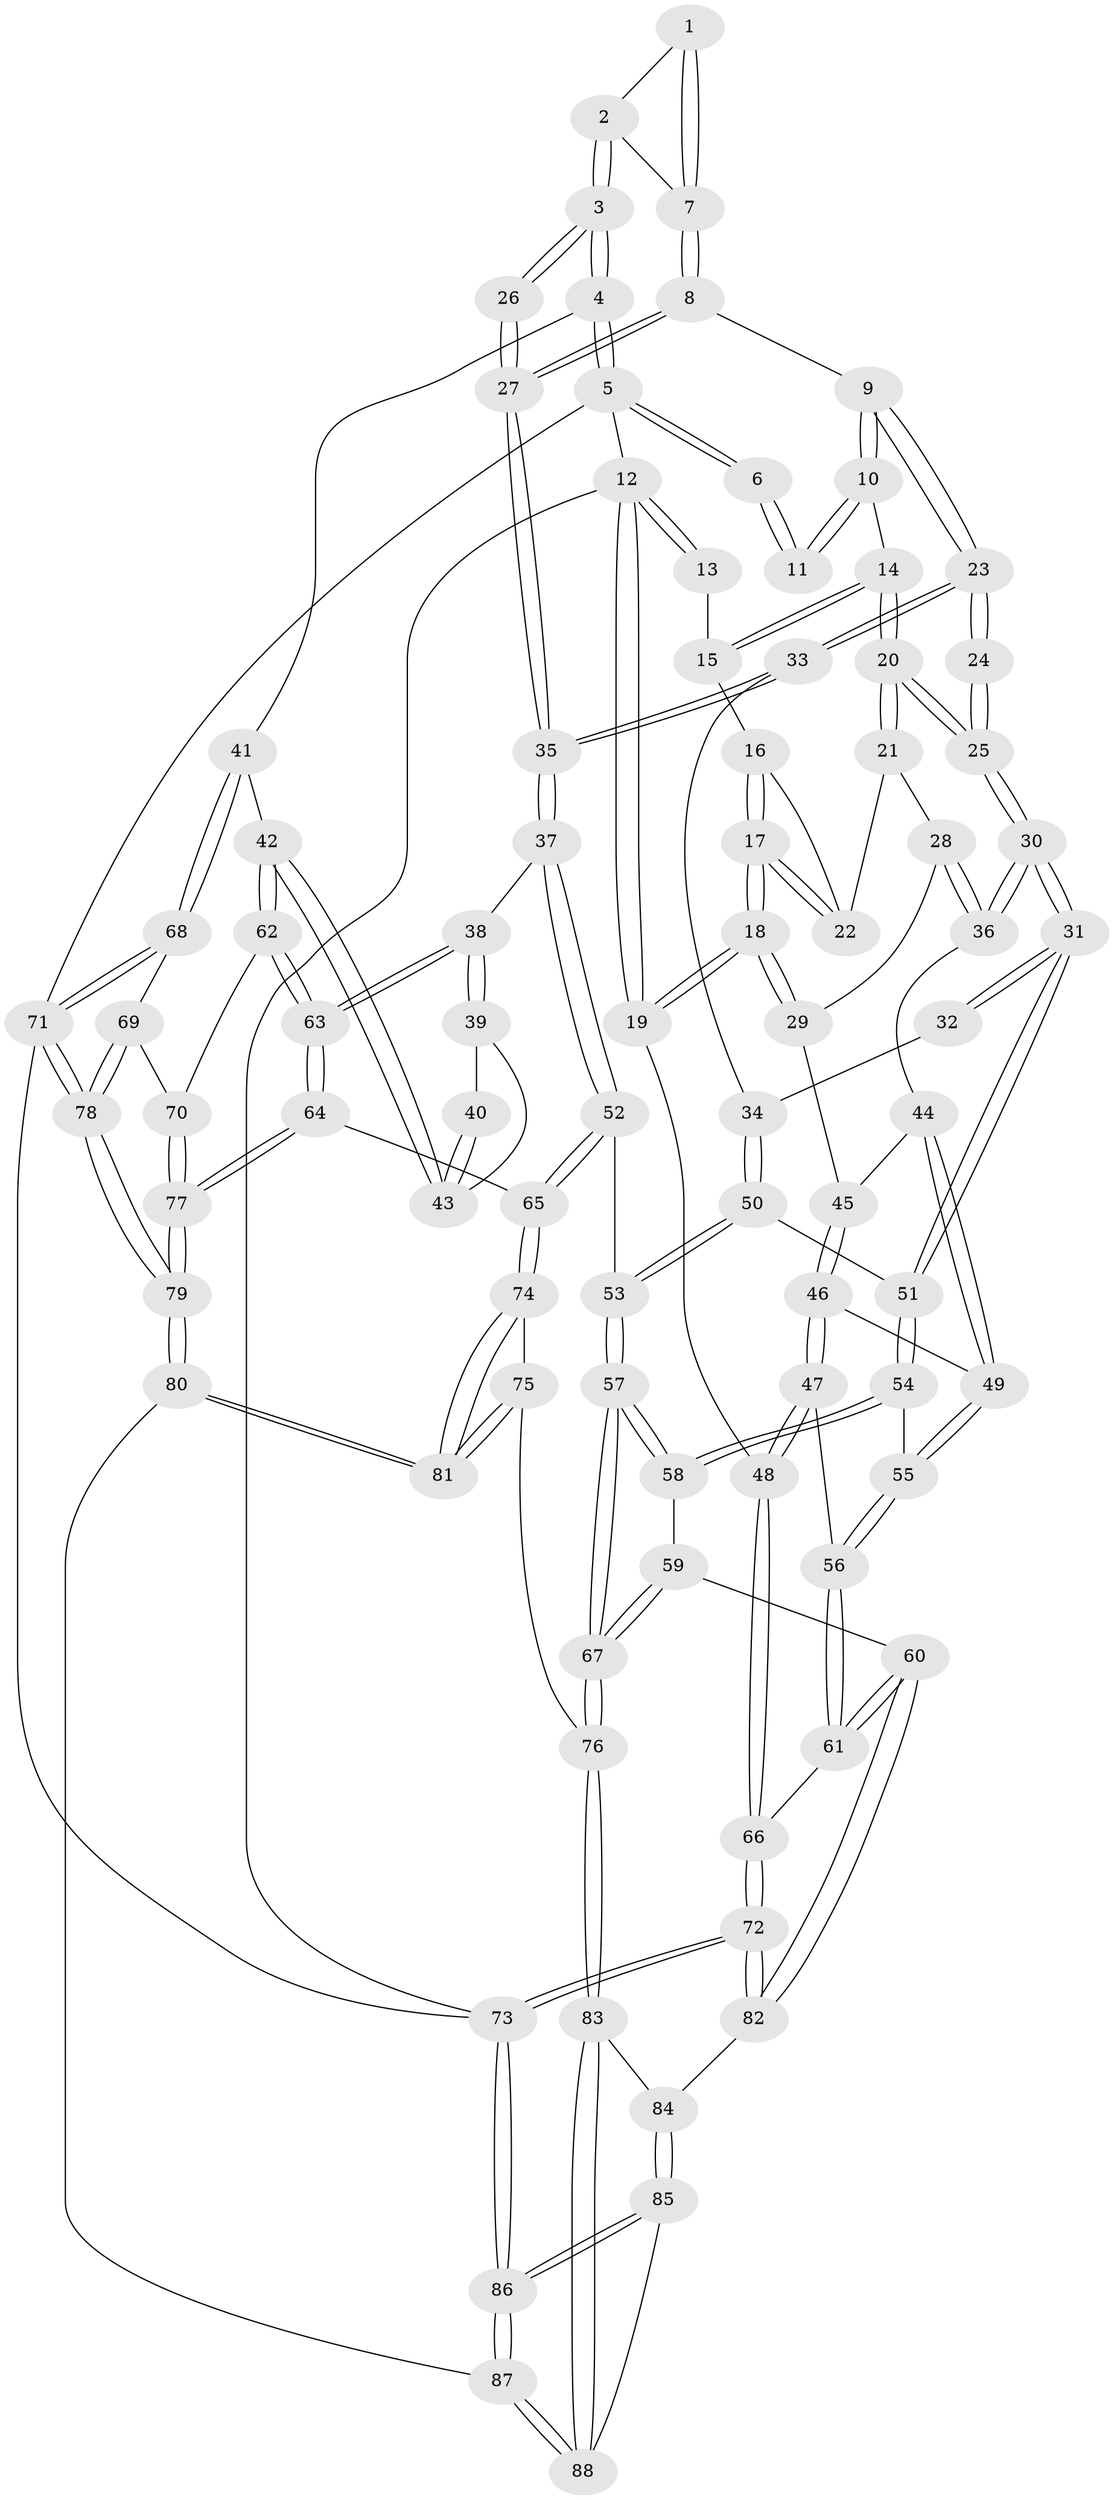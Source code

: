// coarse degree distribution, {3: 0.16981132075471697, 4: 0.39622641509433965, 5: 0.32075471698113206, 2: 0.05660377358490566, 6: 0.05660377358490566}
// Generated by graph-tools (version 1.1) at 2025/24/03/03/25 07:24:37]
// undirected, 88 vertices, 217 edges
graph export_dot {
graph [start="1"]
  node [color=gray90,style=filled];
  1 [pos="+0.7947661305140358+0"];
  2 [pos="+0.8432686766276236+0.15568468213628922"];
  3 [pos="+1+0.21443506965505976"];
  4 [pos="+1+0.19539090628605033"];
  5 [pos="+1+0"];
  6 [pos="+0.7908539635061606+0"];
  7 [pos="+0.6913159103564777+0.17198791041998068"];
  8 [pos="+0.6829272841047107+0.17420627250010268"];
  9 [pos="+0.6524099778372083+0.17831360661022058"];
  10 [pos="+0.49593899347436177+0.0017406650410076115"];
  11 [pos="+0.4895171109175774+0"];
  12 [pos="+0+0"];
  13 [pos="+0.05238507757941367+0"];
  14 [pos="+0.37391385439039243+0.13330410685449912"];
  15 [pos="+0.16851845492949866+0.05338965212560127"];
  16 [pos="+0.15069978917933627+0.11387734166117698"];
  17 [pos="+0+0.29640100902125915"];
  18 [pos="+0+0.3057335952192693"];
  19 [pos="+0+0.3097961640563304"];
  20 [pos="+0.3380655349528711+0.24346168976485041"];
  21 [pos="+0.24163995744788141+0.23843174023736127"];
  22 [pos="+0.20520440153381356+0.2093453944096668"];
  23 [pos="+0.6500143664378121+0.18518071051615884"];
  24 [pos="+0.528095287243992+0.26657696552742705"];
  25 [pos="+0.35306619093896374+0.27847640603836127"];
  26 [pos="+0.9751709339566134+0.26528917537464164"];
  27 [pos="+0.8253385213782635+0.38095444771918135"];
  28 [pos="+0.1590696957149657+0.3174592426715232"];
  29 [pos="+0.06582101120116234+0.34993543295937446"];
  30 [pos="+0.36310912376814586+0.43163167702765737"];
  31 [pos="+0.37433303652254823+0.4488324565873385"];
  32 [pos="+0.5196478533405211+0.3209738632740256"];
  33 [pos="+0.6568302011494503+0.3952644806244803"];
  34 [pos="+0.6063516547370758+0.41962211441428965"];
  35 [pos="+0.7641968917876426+0.45515314565026554"];
  36 [pos="+0.29397780225246356+0.42462920313363706"];
  37 [pos="+0.7938282007836283+0.5422764277679473"];
  38 [pos="+0.8260655886902349+0.5644659739836527"];
  39 [pos="+0.8558414843053244+0.569173636766629"];
  40 [pos="+0.9583128704036251+0.31079043861488864"];
  41 [pos="+1+0.5478864760353953"];
  42 [pos="+0.9498420146232415+0.5922151718566112"];
  43 [pos="+0.8804949254612835+0.5747781956641568"];
  44 [pos="+0.1883904381117571+0.4397405512767991"];
  45 [pos="+0.13371146874028603+0.4123462337096131"];
  46 [pos="+0.10818298943788407+0.5351747467491254"];
  47 [pos="+0.012266172255261864+0.5725717172666089"];
  48 [pos="+0+0.5475666467778962"];
  49 [pos="+0.15951687814537857+0.5307025929077995"];
  50 [pos="+0.4745968780356577+0.5169659794492141"];
  51 [pos="+0.3806288647747784+0.4622350795706261"];
  52 [pos="+0.5620676708986808+0.669095418271945"];
  53 [pos="+0.5343769814550554+0.6662181538316972"];
  54 [pos="+0.26545162180820353+0.585028978411773"];
  55 [pos="+0.24219435870019024+0.5871892828730054"];
  56 [pos="+0.14650715683904353+0.6646242736919374"];
  57 [pos="+0.4930705945605615+0.721702497672668"];
  58 [pos="+0.28720232638700915+0.6533710035928986"];
  59 [pos="+0.270808540661101+0.7209331865215072"];
  60 [pos="+0.16427207358802626+0.791913645925735"];
  61 [pos="+0.15782815890266472+0.7795354342304748"];
  62 [pos="+0.906658224425072+0.7730303239858792"];
  63 [pos="+0.7712693459826957+0.782031735881802"];
  64 [pos="+0.7654958272614159+0.7867223493662966"];
  65 [pos="+0.7042482611156574+0.7796107436269608"];
  66 [pos="+0+0.622638011564763"];
  67 [pos="+0.44986359371691237+0.8190133419192409"];
  68 [pos="+1+0.7447675143021948"];
  69 [pos="+0.936005833694464+0.7966229448219767"];
  70 [pos="+0.9136372671219336+0.7809728304870686"];
  71 [pos="+1+1"];
  72 [pos="+0+0.8869625237376416"];
  73 [pos="+0+1"];
  74 [pos="+0.6613594542976096+0.8554475885567914"];
  75 [pos="+0.512278946237084+0.8721814864026919"];
  76 [pos="+0.4471856857712079+0.836172911479297"];
  77 [pos="+0.8181654806976865+0.9847105242286758"];
  78 [pos="+1+1"];
  79 [pos="+0.8585660439908922+1"];
  80 [pos="+0.7965763549355337+1"];
  81 [pos="+0.6739549982277164+1"];
  82 [pos="+0.16334978284946905+0.8456533040143187"];
  83 [pos="+0.44666102699693094+0.8368047341763213"];
  84 [pos="+0.16443594622185562+0.8473366522027961"];
  85 [pos="+0.18199579465912674+0.9889163776035089"];
  86 [pos="+0.16946799349228117+1"];
  87 [pos="+0.38230014922624733+1"];
  88 [pos="+0.4404460815560642+0.8563058998704018"];
  1 -- 2;
  1 -- 7;
  1 -- 7;
  2 -- 3;
  2 -- 3;
  2 -- 7;
  3 -- 4;
  3 -- 4;
  3 -- 26;
  3 -- 26;
  4 -- 5;
  4 -- 5;
  4 -- 41;
  5 -- 6;
  5 -- 6;
  5 -- 12;
  5 -- 71;
  6 -- 11;
  6 -- 11;
  7 -- 8;
  7 -- 8;
  8 -- 9;
  8 -- 27;
  8 -- 27;
  9 -- 10;
  9 -- 10;
  9 -- 23;
  9 -- 23;
  10 -- 11;
  10 -- 11;
  10 -- 14;
  12 -- 13;
  12 -- 13;
  12 -- 19;
  12 -- 19;
  12 -- 73;
  13 -- 15;
  14 -- 15;
  14 -- 15;
  14 -- 20;
  14 -- 20;
  15 -- 16;
  16 -- 17;
  16 -- 17;
  16 -- 22;
  17 -- 18;
  17 -- 18;
  17 -- 22;
  17 -- 22;
  18 -- 19;
  18 -- 19;
  18 -- 29;
  18 -- 29;
  19 -- 48;
  20 -- 21;
  20 -- 21;
  20 -- 25;
  20 -- 25;
  21 -- 22;
  21 -- 28;
  23 -- 24;
  23 -- 24;
  23 -- 33;
  23 -- 33;
  24 -- 25;
  24 -- 25;
  25 -- 30;
  25 -- 30;
  26 -- 27;
  26 -- 27;
  27 -- 35;
  27 -- 35;
  28 -- 29;
  28 -- 36;
  28 -- 36;
  29 -- 45;
  30 -- 31;
  30 -- 31;
  30 -- 36;
  30 -- 36;
  31 -- 32;
  31 -- 32;
  31 -- 51;
  31 -- 51;
  32 -- 34;
  33 -- 34;
  33 -- 35;
  33 -- 35;
  34 -- 50;
  34 -- 50;
  35 -- 37;
  35 -- 37;
  36 -- 44;
  37 -- 38;
  37 -- 52;
  37 -- 52;
  38 -- 39;
  38 -- 39;
  38 -- 63;
  38 -- 63;
  39 -- 40;
  39 -- 43;
  40 -- 43;
  40 -- 43;
  41 -- 42;
  41 -- 68;
  41 -- 68;
  42 -- 43;
  42 -- 43;
  42 -- 62;
  42 -- 62;
  44 -- 45;
  44 -- 49;
  44 -- 49;
  45 -- 46;
  45 -- 46;
  46 -- 47;
  46 -- 47;
  46 -- 49;
  47 -- 48;
  47 -- 48;
  47 -- 56;
  48 -- 66;
  48 -- 66;
  49 -- 55;
  49 -- 55;
  50 -- 51;
  50 -- 53;
  50 -- 53;
  51 -- 54;
  51 -- 54;
  52 -- 53;
  52 -- 65;
  52 -- 65;
  53 -- 57;
  53 -- 57;
  54 -- 55;
  54 -- 58;
  54 -- 58;
  55 -- 56;
  55 -- 56;
  56 -- 61;
  56 -- 61;
  57 -- 58;
  57 -- 58;
  57 -- 67;
  57 -- 67;
  58 -- 59;
  59 -- 60;
  59 -- 67;
  59 -- 67;
  60 -- 61;
  60 -- 61;
  60 -- 82;
  60 -- 82;
  61 -- 66;
  62 -- 63;
  62 -- 63;
  62 -- 70;
  63 -- 64;
  63 -- 64;
  64 -- 65;
  64 -- 77;
  64 -- 77;
  65 -- 74;
  65 -- 74;
  66 -- 72;
  66 -- 72;
  67 -- 76;
  67 -- 76;
  68 -- 69;
  68 -- 71;
  68 -- 71;
  69 -- 70;
  69 -- 78;
  69 -- 78;
  70 -- 77;
  70 -- 77;
  71 -- 78;
  71 -- 78;
  71 -- 73;
  72 -- 73;
  72 -- 73;
  72 -- 82;
  72 -- 82;
  73 -- 86;
  73 -- 86;
  74 -- 75;
  74 -- 81;
  74 -- 81;
  75 -- 76;
  75 -- 81;
  75 -- 81;
  76 -- 83;
  76 -- 83;
  77 -- 79;
  77 -- 79;
  78 -- 79;
  78 -- 79;
  79 -- 80;
  79 -- 80;
  80 -- 81;
  80 -- 81;
  80 -- 87;
  82 -- 84;
  83 -- 84;
  83 -- 88;
  83 -- 88;
  84 -- 85;
  84 -- 85;
  85 -- 86;
  85 -- 86;
  85 -- 88;
  86 -- 87;
  86 -- 87;
  87 -- 88;
  87 -- 88;
}
